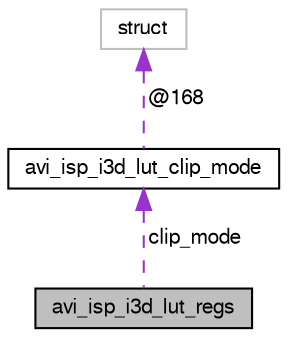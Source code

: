 digraph "avi_isp_i3d_lut_regs"
{
  edge [fontname="FreeSans",fontsize="10",labelfontname="FreeSans",labelfontsize="10"];
  node [fontname="FreeSans",fontsize="10",shape=record];
  Node1 [label="avi_isp_i3d_lut_regs",height=0.2,width=0.4,color="black", fillcolor="grey75", style="filled", fontcolor="black"];
  Node2 -> Node1 [dir="back",color="darkorchid3",fontsize="10",style="dashed",label=" clip_mode" ,fontname="FreeSans"];
  Node2 [label="avi_isp_i3d_lut_clip_mode",height=0.2,width=0.4,color="black", fillcolor="white", style="filled",URL="$avi__isp__i3d__lut_8h.html#unionavi__isp__i3d__lut__clip__mode"];
  Node3 -> Node2 [dir="back",color="darkorchid3",fontsize="10",style="dashed",label=" @168" ,fontname="FreeSans"];
  Node3 [label="struct",height=0.2,width=0.4,color="grey75", fillcolor="white", style="filled"];
}
